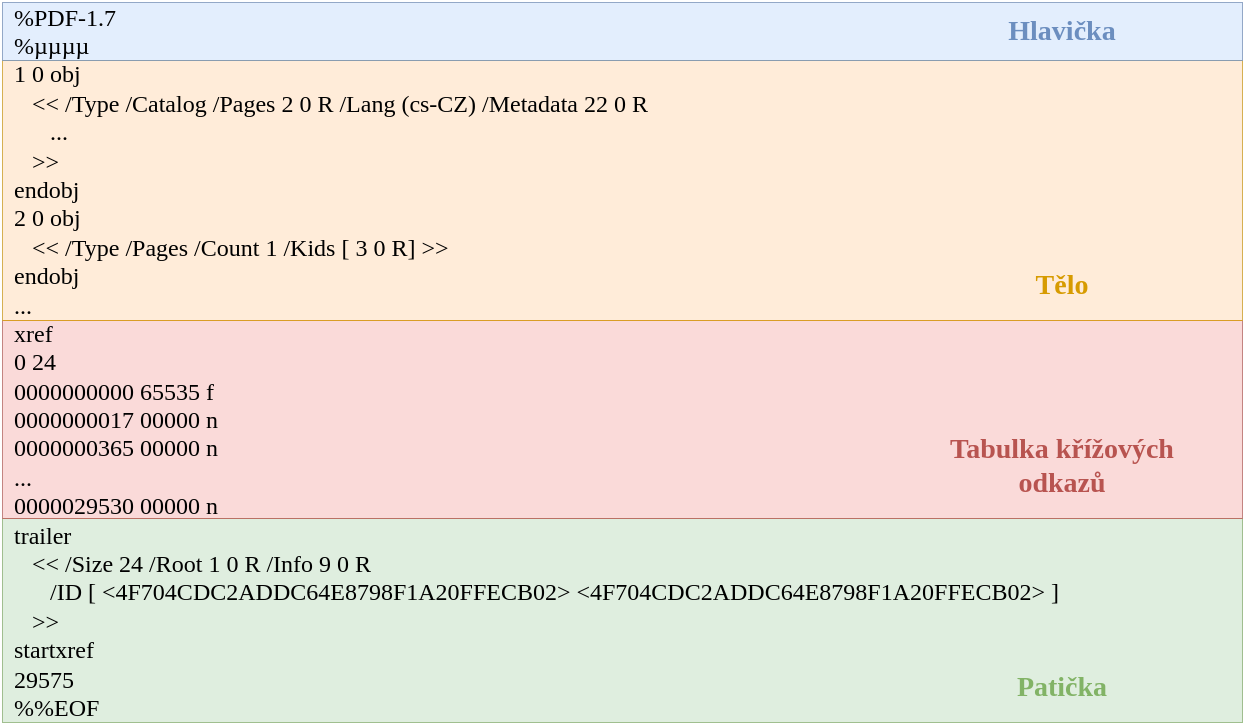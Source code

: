 <mxfile version="21.2.1" type="device">
  <diagram name="Stránka-1" id="Uwwx4R1GLsoYazAPKuDZ">
    <mxGraphModel dx="1151" dy="673" grid="1" gridSize="10" guides="1" tooltips="1" connect="1" arrows="1" fold="1" page="1" pageScale="1" pageWidth="827" pageHeight="1169" math="0" shadow="0">
      <root>
        <mxCell id="0" />
        <mxCell id="1" style="" parent="0" visible="0" />
        <mxCell id="5Z7DFRyPFiuUS3gGfPdI-1" value="&lt;div&gt;%PDF-1.7&lt;/div&gt;&lt;div&gt;%µµµµ&lt;/div&gt;&lt;div&gt;1 0 obj&lt;/div&gt;&lt;div&gt;&amp;nbsp; &amp;nbsp;&amp;lt;&amp;lt; /Type /Catalog&lt;/div&gt;&lt;div&gt;&amp;nbsp; &amp;nbsp; &amp;nbsp; /Pages 2 0 R&lt;/div&gt;&lt;div&gt;&amp;nbsp; &amp;nbsp; &amp;nbsp; /Lang (cs-CZ)&lt;/div&gt;&lt;div&gt;&amp;nbsp; &amp;nbsp; &amp;nbsp; /Metadata 22 0 R&lt;/div&gt;&lt;div&gt;&amp;nbsp; &amp;nbsp; &amp;nbsp; ...&lt;/div&gt;&lt;div&gt;&lt;span style=&quot;background-color: initial;&quot;&gt;&amp;nbsp; &amp;nbsp;&amp;gt;&amp;gt;&lt;/span&gt;&lt;/div&gt;&lt;div&gt;endobj&lt;/div&gt;&lt;div&gt;&lt;div style=&quot;border-color: var(--border-color);&quot;&gt;2 0 obj&lt;/div&gt;&lt;div style=&quot;border-color: var(--border-color);&quot;&gt;&amp;nbsp; &amp;nbsp;&amp;lt;&amp;lt; /Type /Pages&lt;/div&gt;&lt;div style=&quot;border-color: var(--border-color);&quot;&gt;&amp;nbsp; &amp;nbsp; &amp;nbsp; /Count 1&lt;/div&gt;&lt;div style=&quot;border-color: var(--border-color);&quot;&gt;&amp;nbsp; &amp;nbsp; &amp;nbsp; /Kids [ 3 0 R]&lt;/div&gt;&lt;div style=&quot;border-color: var(--border-color);&quot;&gt;&amp;nbsp; &amp;nbsp;&amp;gt;&amp;gt;&lt;/div&gt;&lt;div style=&quot;border-color: var(--border-color);&quot;&gt;endobj&lt;/div&gt;&lt;/div&gt;&lt;div&gt;3 0 obj&lt;/div&gt;&lt;div&gt;&amp;nbsp; &amp;nbsp;&amp;lt;&amp;lt; /Type /Page&lt;/div&gt;&lt;div&gt;&amp;nbsp; &amp;nbsp; &amp;nbsp; /Parent 2 0 R&lt;/div&gt;&lt;div&gt;&amp;nbsp; &amp;nbsp; &amp;nbsp; /Resources &amp;lt;&amp;lt; /Font &amp;lt;&amp;lt; /F1 5 0 R &amp;gt;&amp;gt;&lt;/div&gt;&lt;div&gt;&amp;nbsp; &amp;nbsp; &amp;nbsp; &amp;nbsp; &amp;nbsp; &amp;nbsp; &amp;nbsp; &amp;nbsp; &amp;nbsp; &amp;nbsp; /ExtGState &amp;lt;&amp;lt; /GS7 7 0 R /GS8 8 0 R &amp;gt;&amp;gt;&lt;/div&gt;&lt;div&gt;&amp;nbsp; &amp;nbsp; &amp;nbsp; &amp;nbsp; &amp;nbsp; &amp;nbsp; &amp;nbsp; &amp;nbsp; &amp;nbsp; &amp;nbsp; /ProcSet [ /PDF /Text /ImageB /ImageC /ImageI]&lt;/div&gt;&lt;div&gt;&amp;nbsp; &amp;nbsp; &amp;nbsp; &amp;nbsp; &amp;nbsp; &amp;nbsp; &amp;nbsp; &amp;nbsp; &amp;nbsp;&amp;gt;&amp;gt;&lt;/div&gt;&lt;div&gt;&amp;nbsp; &amp;nbsp; &amp;nbsp; /MediaBox [ 0 0 595.32 841.92]&lt;/div&gt;&lt;div&gt;&amp;nbsp; &amp;nbsp; &amp;nbsp; /Contents 4 0 R&lt;/div&gt;&lt;div&gt;&amp;nbsp; &amp;nbsp; &amp;nbsp; ...&lt;/div&gt;&lt;div&gt;&amp;gt;&amp;gt;&lt;/div&gt;&lt;div&gt;endobj&lt;/div&gt;&lt;div&gt;&lt;div&gt;4 0 obj&lt;/div&gt;&lt;div&gt;&amp;nbsp; &amp;nbsp;&amp;lt;&amp;lt; /Filter /FlateDecode&lt;/div&gt;&lt;div&gt;&amp;nbsp; &amp;nbsp; &amp;nbsp; /Length 137&lt;/div&gt;&lt;div&gt;&amp;nbsp; &amp;nbsp;&amp;gt;&amp;gt;&lt;/div&gt;&lt;div&gt;stream&lt;/div&gt;&lt;div&gt;xś-Ś1&lt;/div&gt;&lt;div&gt;Â0÷ ď?|Ł:$/1mR(šÖ˘PPpGí¤ ţ0o;8úşÖcÜw¦AŰEĽDÉBŢ@PT…ÚZgTeńľ1ť7x2µ‰IďŚQâîLK-0đ˘‚uđĄ¨˛Dzän&amp;lt;ćO^cţYřŰŔtYa}E:0őůxbB?F|Qî&lt;/div&gt;&lt;div&gt;endstream&lt;/div&gt;&lt;/div&gt;&lt;div&gt;endobj&lt;/div&gt;&lt;div&gt;...&lt;/div&gt;&lt;div&gt;&lt;div&gt;xref&lt;/div&gt;&lt;div&gt;0 24&lt;/div&gt;&lt;div&gt;0000000000 65535 f&lt;/div&gt;&lt;div&gt;0000000017 00000 n&lt;/div&gt;&lt;div&gt;0000000365 00000 n&lt;/div&gt;&lt;div&gt;0000000421 00000 n&lt;/div&gt;&lt;div&gt;0000000684 00000 n&lt;/div&gt;&lt;div&gt;0000000895 00000 n&lt;/div&gt;&lt;div&gt;...&lt;/div&gt;&lt;div&gt;0000026177 00000 n&lt;/div&gt;&lt;div&gt;0000029530 00000 n&lt;/div&gt;&lt;div&gt;trailer&lt;/div&gt;&lt;div&gt;&amp;nbsp; &amp;nbsp;&amp;lt;&amp;lt; /Size 24&lt;/div&gt;&lt;div&gt;&amp;nbsp; &amp;nbsp; &amp;nbsp; /Root 1 0 R&lt;/div&gt;&lt;div&gt;&amp;nbsp; &amp;nbsp; &amp;nbsp; /Info 9 0 R&lt;/div&gt;&lt;div&gt;&amp;nbsp; &amp;nbsp; &amp;nbsp; /ID [ &amp;lt;4F704CDC2ADDC64E8798F1A20FFECB02&amp;gt; &amp;lt;4F704CDC2ADDC64E8798F1A20FFECB02&amp;gt; ]&lt;/div&gt;&lt;div&gt;&amp;nbsp; &amp;nbsp;&amp;gt;&amp;gt;&lt;/div&gt;&lt;div&gt;startxref&lt;/div&gt;&lt;div&gt;29575&lt;/div&gt;&lt;div&gt;%%EOF&lt;/div&gt;&lt;/div&gt;" style="rounded=0;html=1;align=left;fontFamily=Lucida Console;whiteSpace=wrap;" vertex="1" parent="1">
          <mxGeometry x="94" y="80" width="640" height="860" as="geometry" />
        </mxCell>
        <mxCell id="5Z7DFRyPFiuUS3gGfPdI-2" value="Vrstva bez názvu" parent="0" visible="0" />
        <mxCell id="5Z7DFRyPFiuUS3gGfPdI-3" value="&lt;div&gt;%PDF-1.7&lt;/div&gt;&lt;div&gt;%µµµµ&lt;/div&gt;&lt;div&gt;1 0 obj&lt;/div&gt;&lt;div&gt;&amp;lt;&amp;lt;/Type/Catalog/Pages 2 0 R/Lang(cs-CZ) /StructTreeRoot 10 0 R/MarkInfo&amp;lt;&amp;lt;/Marked true&amp;gt;&amp;gt;/OutputIntents[&amp;lt;&amp;lt;/Type/OutputIntent/S/GTS_PDFA1/OutputConditionIdentifier(sRGB) /RegistryName(http://www.color.org) /Info(Creator: HP&amp;nbsp; &amp;nbsp; &amp;nbsp;Manufacturer:IEC&amp;nbsp; &amp;nbsp; Model:sRGB) /DestOutputProfile 21 0 R&amp;gt;&amp;gt;] /Metadata 22 0 R/ViewerPreferences 23 0 R&amp;gt;&amp;gt;&lt;/div&gt;&lt;div&gt;endobj&lt;/div&gt;&lt;div&gt;2 0 obj&lt;/div&gt;&lt;div&gt;&amp;lt;&amp;lt;/Type/Pages/Count 1/Kids[ 3 0 R] &amp;gt;&amp;gt;&lt;/div&gt;&lt;div&gt;endobj&lt;/div&gt;&lt;div&gt;3 0 obj&lt;/div&gt;&lt;div&gt;&amp;lt;&amp;lt;/Type/Page/Parent 2 0 R/Resources&amp;lt;&amp;lt;/Font&amp;lt;&amp;lt;/F1 5 0 R&amp;gt;&amp;gt;/ExtGState&amp;lt;&amp;lt;/GS7 7 0 R/GS8 8 0 R&amp;gt;&amp;gt;/ProcSet[/PDF/Text/ImageB/ImageC/ImageI] &amp;gt;&amp;gt;/MediaBox[ 0 0 595.32 841.92] /Contents 4 0 R/Group&amp;lt;&amp;lt;/Type/Group/S/Transparency/CS/DeviceRGB&amp;gt;&amp;gt;/StructParents 0&amp;gt;&amp;gt;&lt;/div&gt;&lt;div&gt;endobj&lt;/div&gt;&lt;div&gt;4 0 obj&lt;/div&gt;&lt;div&gt;&amp;lt;&amp;lt;/Filter/FlateDecode/Length 137&amp;gt;&amp;gt;&lt;/div&gt;&lt;div&gt;stream&lt;/div&gt;&lt;div&gt;xś-Ś1&lt;/div&gt;&lt;div&gt;Â0÷ ď?|Ł:$/1mR(šÖ˘PPpGí¤ ţ0o;8úşÖcÜw¦AŰEĽDÉBŢ@PT…ÚZgTeńľ1ť7x2µ‰IďŚQâîLK-0đ˘‚uđĄ¨˛Dzän&amp;lt;ćO^cţYřŰŔtYa}E:0őůxbB?F|Qî&lt;/div&gt;&lt;div&gt;endstream&lt;/div&gt;&lt;div&gt;endobj&lt;/div&gt;" style="rounded=0;whiteSpace=wrap;html=1;fontFamily=Lucida Console;align=left;" vertex="1" parent="5Z7DFRyPFiuUS3gGfPdI-2">
          <mxGeometry x="100" y="390" width="630" height="500" as="geometry" />
        </mxCell>
        <mxCell id="5Z7DFRyPFiuUS3gGfPdI-4" value="Vrstva bez názvu" style="" parent="0" />
        <mxCell id="5Z7DFRyPFiuUS3gGfPdI-8" value="" style="rounded=0;html=1;align=left;fontFamily=Lucida Console;whiteSpace=wrap;strokeWidth=0.1;strokeColor=#B3B3B3;spacing=0;spacingLeft=6;spacingRight=6;fillColor=default;" vertex="1" parent="5Z7DFRyPFiuUS3gGfPdI-4">
          <mxGeometry x="40" y="60" width="620" height="360" as="geometry" />
        </mxCell>
        <mxCell id="5Z7DFRyPFiuUS3gGfPdI-9" value="" style="rounded=0;whiteSpace=wrap;html=1;fillColor=#d5e8d4;strokeColor=#82b366;opacity=75;strokeWidth=0.5;" vertex="1" parent="5Z7DFRyPFiuUS3gGfPdI-4">
          <mxGeometry x="40" y="318" width="620" height="102" as="geometry" />
        </mxCell>
        <mxCell id="5Z7DFRyPFiuUS3gGfPdI-7" value="" style="rounded=0;whiteSpace=wrap;html=1;fillColor=#f8cecc;strokeColor=#b85450;strokeWidth=0.5;opacity=75;" vertex="1" parent="5Z7DFRyPFiuUS3gGfPdI-4">
          <mxGeometry x="40" y="219" width="620" height="99" as="geometry" />
        </mxCell>
        <mxCell id="5Z7DFRyPFiuUS3gGfPdI-6" value="" style="rounded=0;whiteSpace=wrap;html=1;fillColor=#ffe6cc;strokeColor=#d79b00;strokeWidth=0.5;opacity=75;" vertex="1" parent="5Z7DFRyPFiuUS3gGfPdI-4">
          <mxGeometry x="40" y="89" width="620" height="130" as="geometry" />
        </mxCell>
        <mxCell id="5Z7DFRyPFiuUS3gGfPdI-10" value="" style="rounded=0;whiteSpace=wrap;html=1;fillColor=#dae8fc;strokeColor=#6c8ebf;strokeWidth=0.5;opacity=75;" vertex="1" parent="5Z7DFRyPFiuUS3gGfPdI-4">
          <mxGeometry x="40" y="60" width="620" height="29" as="geometry" />
        </mxCell>
        <mxCell id="5Z7DFRyPFiuUS3gGfPdI-11" value="Hlavička" style="text;html=1;strokeColor=none;fillColor=none;align=center;verticalAlign=middle;whiteSpace=wrap;rounded=0;fontFamily=Times New Roman;fontColor=#6C8EBF;fontStyle=1;fontSize=14;" vertex="1" parent="5Z7DFRyPFiuUS3gGfPdI-4">
          <mxGeometry x="525" y="60" width="90" height="30" as="geometry" />
        </mxCell>
        <mxCell id="5Z7DFRyPFiuUS3gGfPdI-14" value="Tělo" style="text;html=1;strokeColor=none;fillColor=none;align=center;verticalAlign=middle;whiteSpace=wrap;rounded=0;fontFamily=Times New Roman;fontColor=#D79B00;fontStyle=1;fontSize=14;" vertex="1" parent="5Z7DFRyPFiuUS3gGfPdI-4">
          <mxGeometry x="525" y="184" width="90" height="35" as="geometry" />
        </mxCell>
        <mxCell id="5Z7DFRyPFiuUS3gGfPdI-15" value="Tabulka křížových odkazů" style="text;html=1;strokeColor=none;fillColor=none;align=center;verticalAlign=middle;whiteSpace=wrap;rounded=0;fontFamily=Times New Roman;fontStyle=1;fontColor=#B85450;fontSize=14;" vertex="1" parent="5Z7DFRyPFiuUS3gGfPdI-4">
          <mxGeometry x="500" y="266" width="140" height="52" as="geometry" />
        </mxCell>
        <mxCell id="5Z7DFRyPFiuUS3gGfPdI-16" value="Patička" style="text;html=1;strokeColor=none;fillColor=none;align=center;verticalAlign=middle;whiteSpace=wrap;rounded=0;fontFamily=Times New Roman;fontStyle=1;fontColor=#82B366;fontSize=14;" vertex="1" parent="5Z7DFRyPFiuUS3gGfPdI-4">
          <mxGeometry x="525" y="385" width="90" height="35" as="geometry" />
        </mxCell>
        <mxCell id="5Z7DFRyPFiuUS3gGfPdI-5" value="&lt;div&gt;%PDF-1.7&lt;/div&gt;&lt;div&gt;%µµµµ&lt;/div&gt;&lt;div&gt;1 0 obj&lt;/div&gt;&lt;div&gt;&amp;nbsp; &amp;nbsp;&amp;lt;&amp;lt; /Type /Catalog&amp;nbsp;&lt;span style=&quot;background-color: initial;&quot;&gt;/Pages 2 0 R&amp;nbsp;&lt;/span&gt;&lt;span style=&quot;background-color: initial;&quot;&gt;/Lang (cs-CZ)&amp;nbsp;&lt;/span&gt;&lt;span style=&quot;background-color: initial;&quot;&gt;/Metadata 22 0 R&lt;/span&gt;&lt;/div&gt;&lt;div&gt;&amp;nbsp; &amp;nbsp; &amp;nbsp; ...&lt;/div&gt;&lt;div&gt;&lt;span style=&quot;background-color: initial;&quot;&gt;&amp;nbsp; &amp;nbsp;&amp;gt;&amp;gt;&lt;/span&gt;&lt;/div&gt;&lt;div&gt;endobj&lt;/div&gt;&lt;div&gt;&lt;div style=&quot;border-color: var(--border-color);&quot;&gt;2 0 obj&lt;/div&gt;&lt;div style=&quot;border-color: var(--border-color);&quot;&gt;&amp;nbsp; &amp;nbsp;&amp;lt;&amp;lt; /Type /Pages&amp;nbsp;&lt;span style=&quot;background-color: initial;&quot;&gt;/Count 1&amp;nbsp;&lt;/span&gt;&lt;span style=&quot;background-color: initial;&quot;&gt;/Kids [ 3 0 R]&amp;nbsp;&lt;/span&gt;&lt;span style=&quot;background-color: initial;&quot;&gt;&amp;gt;&amp;gt;&lt;/span&gt;&lt;/div&gt;&lt;div style=&quot;border-color: var(--border-color);&quot;&gt;endobj&lt;/div&gt;&lt;/div&gt;&lt;div&gt;...&lt;/div&gt;&lt;div&gt;&lt;div&gt;xref&lt;/div&gt;&lt;div&gt;0 24&lt;/div&gt;&lt;div&gt;0000000000 65535 f&lt;/div&gt;&lt;div&gt;0000000017 00000 n&lt;/div&gt;&lt;div&gt;0000000365 00000 n&lt;/div&gt;&lt;div&gt;...&lt;/div&gt;&lt;div&gt;0000029530 00000 n&lt;/div&gt;&lt;div&gt;trailer&lt;/div&gt;&lt;div&gt;&amp;nbsp; &amp;nbsp;&amp;lt;&amp;lt; /Size 24&amp;nbsp;&lt;span style=&quot;background-color: initial;&quot;&gt;/Root 1 0 R&amp;nbsp;&lt;/span&gt;&lt;span style=&quot;background-color: initial;&quot;&gt;/Info 9 0 R&lt;/span&gt;&lt;/div&gt;&lt;div&gt;&amp;nbsp; &amp;nbsp; &amp;nbsp; /ID [ &amp;lt;4F704CDC2ADDC64E8798F1A20FFECB02&amp;gt; &amp;lt;4F704CDC2ADDC64E8798F1A20FFECB02&amp;gt; ]&lt;/div&gt;&lt;div&gt;&amp;nbsp; &amp;nbsp;&amp;gt;&amp;gt;&lt;/div&gt;&lt;div&gt;startxref&lt;/div&gt;&lt;div&gt;29575&lt;/div&gt;&lt;div&gt;%%EOF&lt;/div&gt;&lt;/div&gt;" style="rounded=0;html=1;align=left;fontFamily=Lucida Console;whiteSpace=wrap;strokeWidth=0.1;strokeColor=#B3B3B3;spacing=0;spacingLeft=6;spacingRight=6;fillColor=none;" vertex="1" parent="5Z7DFRyPFiuUS3gGfPdI-4">
          <mxGeometry x="40" y="60" width="620" height="360" as="geometry" />
        </mxCell>
      </root>
    </mxGraphModel>
  </diagram>
</mxfile>

